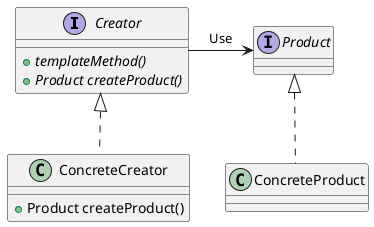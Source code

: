 @startuml
interface Creator {
    + {abstract} templateMethod()
    + {abstract} Product createProduct()
}

interface Product

class ConcreteProduct implements Product {}

class ConcreteCreator implements Creator {
    + Product createProduct()
}

Creator -right-> Product : Use

@enduml